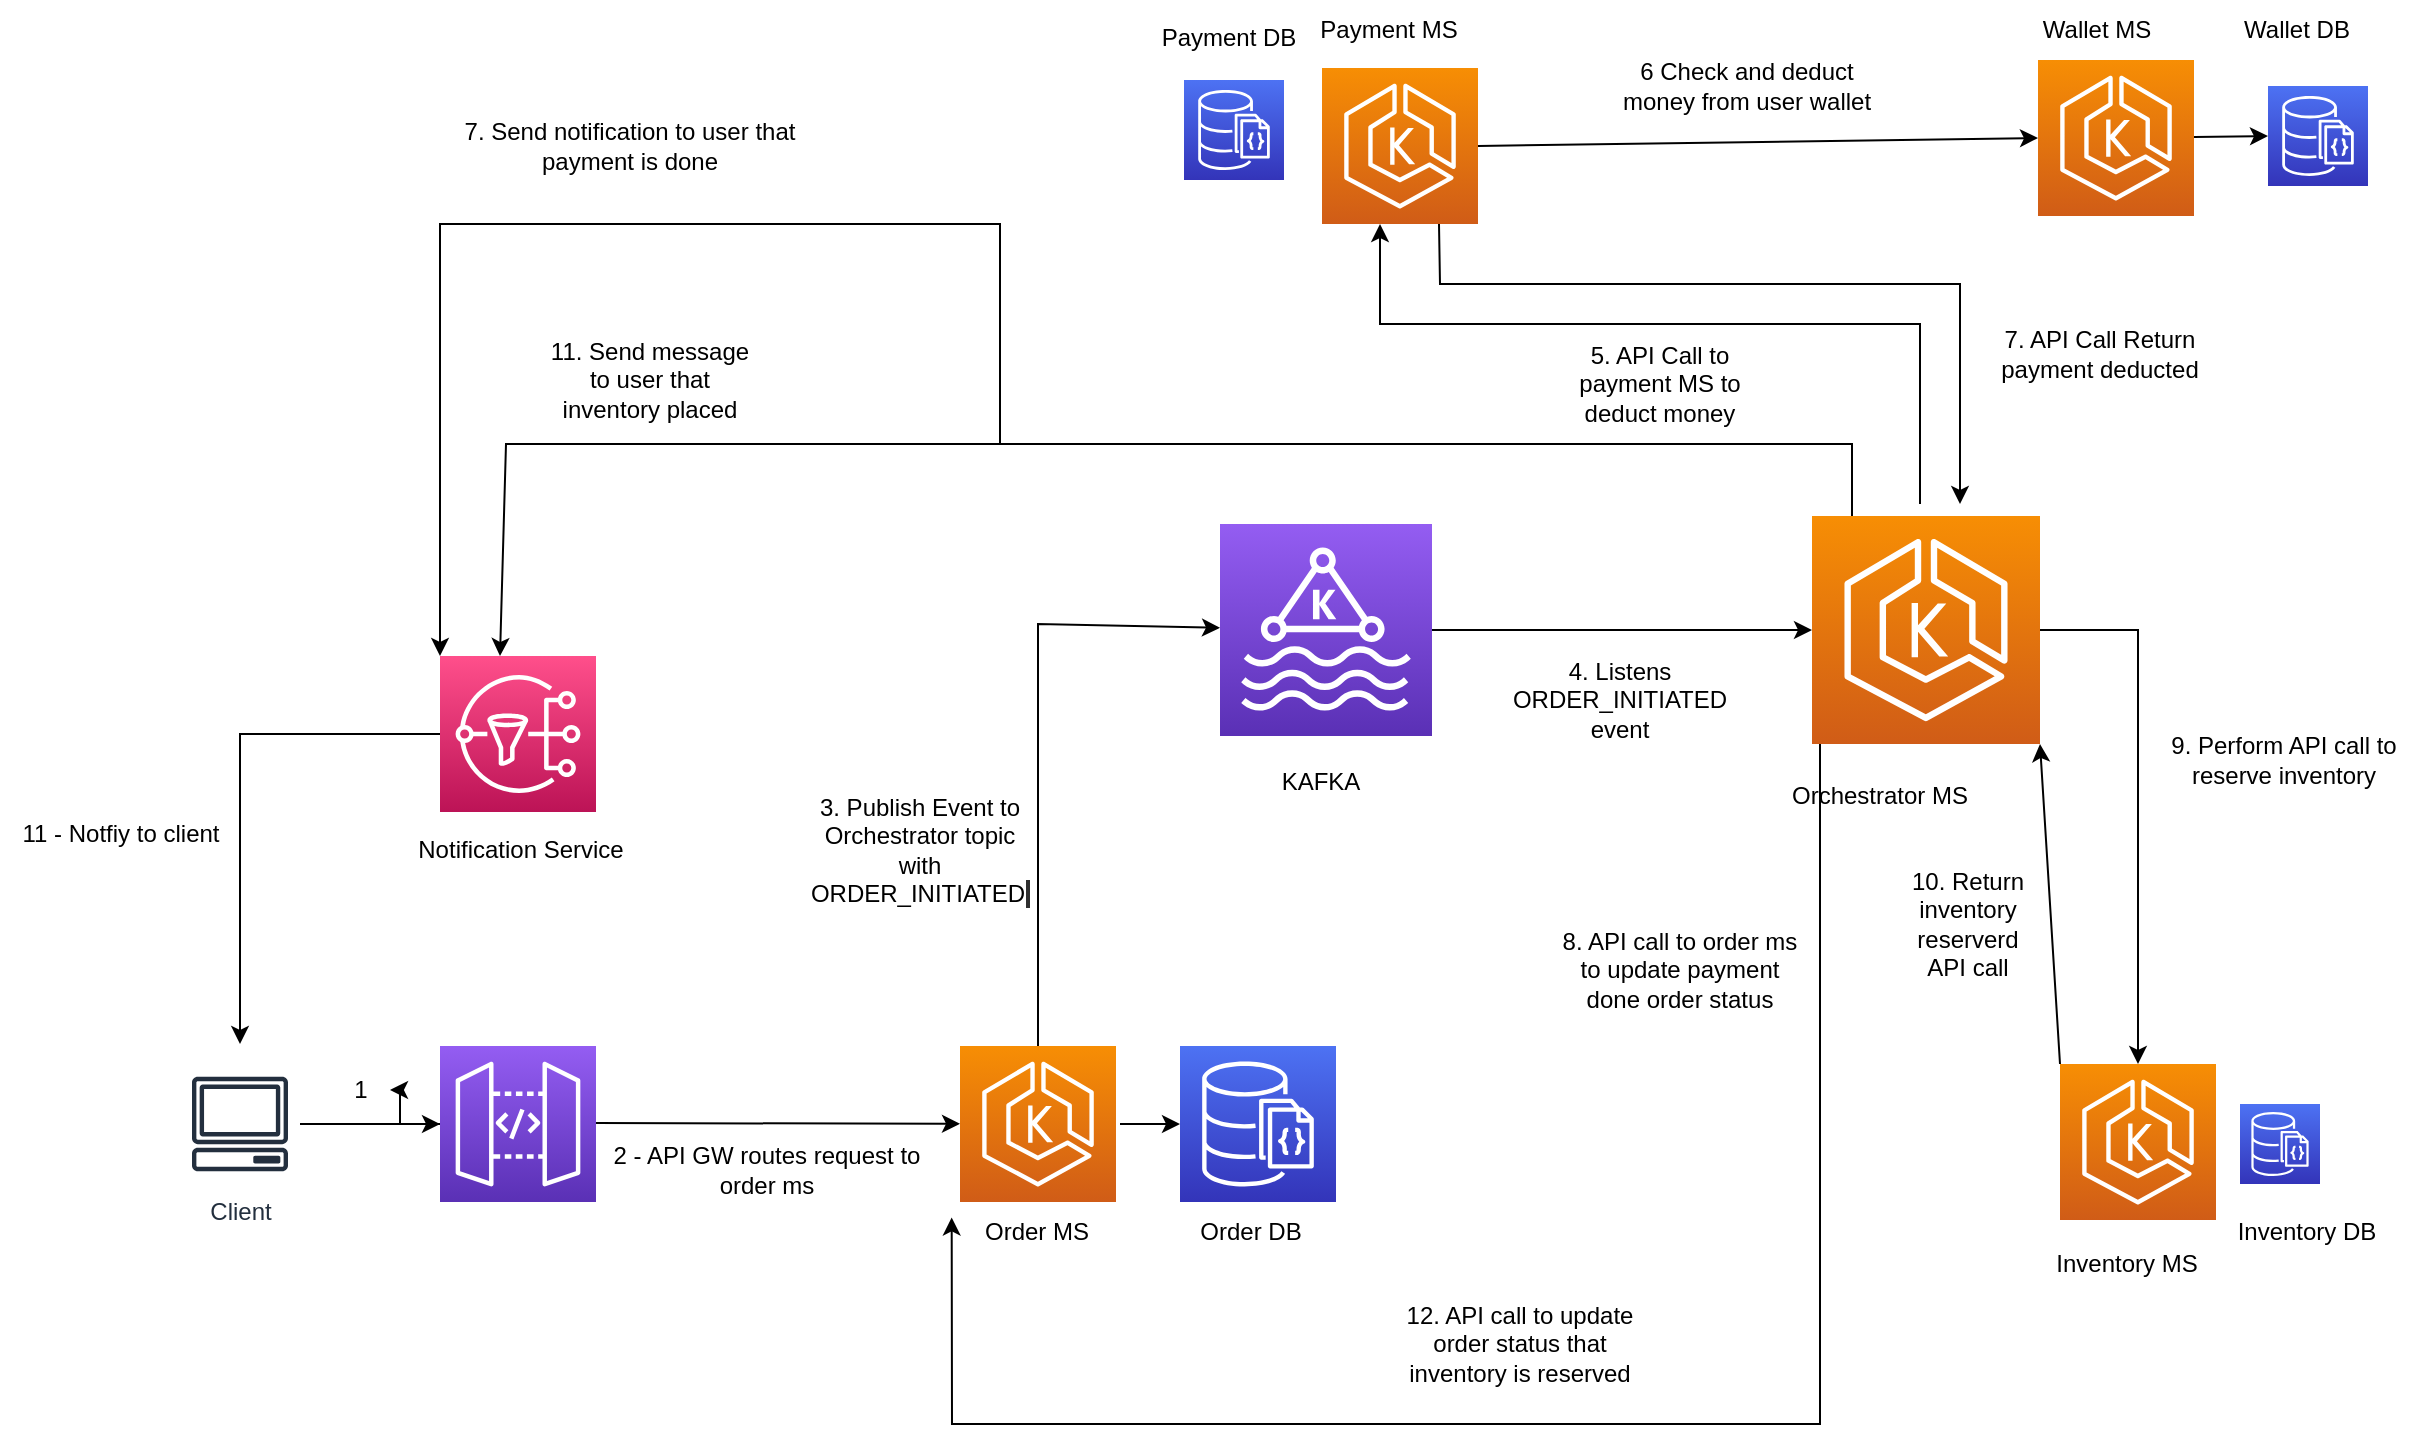<mxfile version="23.1.5" type="device" pages="3">
  <diagram name="Success-Order" id="jOHrJ59w8RnciJAaAWkY">
    <mxGraphModel dx="1257" dy="1849" grid="1" gridSize="10" guides="1" tooltips="1" connect="1" arrows="1" fold="1" page="1" pageScale="1" pageWidth="850" pageHeight="1100" math="0" shadow="0">
      <root>
        <mxCell id="0" />
        <mxCell id="1" parent="0" />
        <mxCell id="bEi1gADJWJxezYP48ek6-1" value="Client" style="sketch=0;outlineConnect=0;fontColor=#232F3E;gradientColor=none;strokeColor=#232F3E;fillColor=#ffffff;dashed=0;verticalLabelPosition=bottom;verticalAlign=top;align=center;html=1;fontSize=12;fontStyle=0;aspect=fixed;shape=mxgraph.aws4.resourceIcon;resIcon=mxgraph.aws4.client;" parent="1" vertex="1">
          <mxGeometry x="110" y="180" width="60" height="60" as="geometry" />
        </mxCell>
        <mxCell id="bEi1gADJWJxezYP48ek6-2" value="" style="endArrow=classic;html=1;rounded=0;" parent="1" source="bEi1gADJWJxezYP48ek6-1" edge="1">
          <mxGeometry width="50" height="50" relative="1" as="geometry">
            <mxPoint x="400" y="270" as="sourcePoint" />
            <mxPoint x="240" y="210" as="targetPoint" />
          </mxGeometry>
        </mxCell>
        <mxCell id="5fn6qiYpGiU1aJGlurWJ-11" value="" style="edgeStyle=orthogonalEdgeStyle;rounded=0;orthogonalLoop=1;jettySize=auto;html=1;" parent="1" source="bEi1gADJWJxezYP48ek6-3" target="bEi1gADJWJxezYP48ek6-14" edge="1">
          <mxGeometry relative="1" as="geometry" />
        </mxCell>
        <mxCell id="bEi1gADJWJxezYP48ek6-3" value="" style="sketch=0;points=[[0,0,0],[0.25,0,0],[0.5,0,0],[0.75,0,0],[1,0,0],[0,1,0],[0.25,1,0],[0.5,1,0],[0.75,1,0],[1,1,0],[0,0.25,0],[0,0.5,0],[0,0.75,0],[1,0.25,0],[1,0.5,0],[1,0.75,0]];outlineConnect=0;fontColor=#232F3E;gradientColor=#945DF2;gradientDirection=north;fillColor=#5A30B5;strokeColor=#ffffff;dashed=0;verticalLabelPosition=bottom;verticalAlign=top;align=center;html=1;fontSize=12;fontStyle=0;aspect=fixed;shape=mxgraph.aws4.resourceIcon;resIcon=mxgraph.aws4.api_gateway;" parent="1" vertex="1">
          <mxGeometry x="240" y="171" width="78" height="78" as="geometry" />
        </mxCell>
        <mxCell id="bEi1gADJWJxezYP48ek6-4" value="" style="sketch=0;points=[[0,0,0],[0.25,0,0],[0.5,0,0],[0.75,0,0],[1,0,0],[0,1,0],[0.25,1,0],[0.5,1,0],[0.75,1,0],[1,1,0],[0,0.25,0],[0,0.5,0],[0,0.75,0],[1,0.25,0],[1,0.5,0],[1,0.75,0]];outlineConnect=0;fontColor=#232F3E;gradientColor=#F78E04;gradientDirection=north;fillColor=#D05C17;strokeColor=#ffffff;dashed=0;verticalLabelPosition=bottom;verticalAlign=top;align=center;html=1;fontSize=12;fontStyle=0;aspect=fixed;shape=mxgraph.aws4.resourceIcon;resIcon=mxgraph.aws4.eks;" parent="1" vertex="1">
          <mxGeometry x="500" y="171" width="78" height="78" as="geometry" />
        </mxCell>
        <mxCell id="bEi1gADJWJxezYP48ek6-5" value="Order MS" style="text;html=1;align=center;verticalAlign=middle;resizable=0;points=[];autosize=1;strokeColor=none;fillColor=none;" parent="1" vertex="1">
          <mxGeometry x="498" y="249" width="80" height="30" as="geometry" />
        </mxCell>
        <mxCell id="bEi1gADJWJxezYP48ek6-6" value="" style="endArrow=classic;html=1;rounded=0;" parent="1" target="bEi1gADJWJxezYP48ek6-4" edge="1">
          <mxGeometry width="50" height="50" relative="1" as="geometry">
            <mxPoint x="318" y="209.5" as="sourcePoint" />
            <mxPoint x="388" y="209.5" as="targetPoint" />
          </mxGeometry>
        </mxCell>
        <mxCell id="bEi1gADJWJxezYP48ek6-7" value="" style="sketch=0;points=[[0,0,0],[0.25,0,0],[0.5,0,0],[0.75,0,0],[1,0,0],[0,1,0],[0.25,1,0],[0.5,1,0],[0.75,1,0],[1,1,0],[0,0.25,0],[0,0.5,0],[0,0.75,0],[1,0.25,0],[1,0.5,0],[1,0.75,0]];outlineConnect=0;fontColor=#232F3E;gradientColor=#4D72F3;gradientDirection=north;fillColor=#3334B9;strokeColor=#ffffff;dashed=0;verticalLabelPosition=bottom;verticalAlign=top;align=center;html=1;fontSize=12;fontStyle=0;aspect=fixed;shape=mxgraph.aws4.resourceIcon;resIcon=mxgraph.aws4.documentdb_with_mongodb_compatibility;" parent="1" vertex="1">
          <mxGeometry x="610" y="171" width="78" height="78" as="geometry" />
        </mxCell>
        <mxCell id="bEi1gADJWJxezYP48ek6-8" value="Order DB" style="text;html=1;align=center;verticalAlign=middle;resizable=0;points=[];autosize=1;strokeColor=none;fillColor=none;" parent="1" vertex="1">
          <mxGeometry x="610" y="249" width="70" height="30" as="geometry" />
        </mxCell>
        <mxCell id="bEi1gADJWJxezYP48ek6-9" value="" style="endArrow=classic;html=1;rounded=0;" parent="1" edge="1">
          <mxGeometry width="50" height="50" relative="1" as="geometry">
            <mxPoint x="580" y="210" as="sourcePoint" />
            <mxPoint x="610" y="210" as="targetPoint" />
          </mxGeometry>
        </mxCell>
        <mxCell id="bEi1gADJWJxezYP48ek6-10" value="" style="sketch=0;points=[[0,0,0],[0.25,0,0],[0.5,0,0],[0.75,0,0],[1,0,0],[0,1,0],[0.25,1,0],[0.5,1,0],[0.75,1,0],[1,1,0],[0,0.25,0],[0,0.5,0],[0,0.75,0],[1,0.25,0],[1,0.5,0],[1,0.75,0]];outlineConnect=0;fontColor=#232F3E;gradientColor=#945DF2;gradientDirection=north;fillColor=#5A30B5;strokeColor=#ffffff;dashed=0;verticalLabelPosition=bottom;verticalAlign=top;align=center;html=1;fontSize=12;fontStyle=0;aspect=fixed;shape=mxgraph.aws4.resourceIcon;resIcon=mxgraph.aws4.managed_streaming_for_kafka;" parent="1" vertex="1">
          <mxGeometry x="630" y="-90" width="106" height="106" as="geometry" />
        </mxCell>
        <mxCell id="bEi1gADJWJxezYP48ek6-11" value="KAFKA" style="text;html=1;align=center;verticalAlign=middle;resizable=0;points=[];autosize=1;strokeColor=none;fillColor=none;" parent="1" vertex="1">
          <mxGeometry x="650" y="24" width="60" height="30" as="geometry" />
        </mxCell>
        <mxCell id="bEi1gADJWJxezYP48ek6-14" value="1" style="text;html=1;align=center;verticalAlign=middle;resizable=0;points=[];autosize=1;strokeColor=none;fillColor=none;" parent="1" vertex="1">
          <mxGeometry x="185" y="178" width="30" height="30" as="geometry" />
        </mxCell>
        <mxCell id="bEi1gADJWJxezYP48ek6-15" value="2 - API GW routes request to &lt;br&gt;order ms" style="text;html=1;align=center;verticalAlign=middle;resizable=0;points=[];autosize=1;strokeColor=none;fillColor=none;" parent="1" vertex="1">
          <mxGeometry x="313" y="213" width="180" height="40" as="geometry" />
        </mxCell>
        <mxCell id="bEi1gADJWJxezYP48ek6-16" value="" style="sketch=0;points=[[0,0,0],[0.25,0,0],[0.5,0,0],[0.75,0,0],[1,0,0],[0,1,0],[0.25,1,0],[0.5,1,0],[0.75,1,0],[1,1,0],[0,0.25,0],[0,0.5,0],[0,0.75,0],[1,0.25,0],[1,0.5,0],[1,0.75,0]];outlineConnect=0;fontColor=#232F3E;gradientColor=#F78E04;gradientDirection=north;fillColor=#D05C17;strokeColor=#ffffff;dashed=0;verticalLabelPosition=bottom;verticalAlign=top;align=center;html=1;fontSize=12;fontStyle=0;aspect=fixed;shape=mxgraph.aws4.resourceIcon;resIcon=mxgraph.aws4.eks;" parent="1" vertex="1">
          <mxGeometry x="681" y="-318" width="78" height="78" as="geometry" />
        </mxCell>
        <mxCell id="5fn6qiYpGiU1aJGlurWJ-5" value="Payment MS" style="text;html=1;align=center;verticalAlign=middle;resizable=0;points=[];autosize=1;strokeColor=none;fillColor=none;" parent="1" vertex="1">
          <mxGeometry x="669" y="-352" width="90" height="30" as="geometry" />
        </mxCell>
        <mxCell id="5fn6qiYpGiU1aJGlurWJ-6" value="" style="sketch=0;points=[[0,0,0],[0.25,0,0],[0.5,0,0],[0.75,0,0],[1,0,0],[0,1,0],[0.25,1,0],[0.5,1,0],[0.75,1,0],[1,1,0],[0,0.25,0],[0,0.5,0],[0,0.75,0],[1,0.25,0],[1,0.5,0],[1,0.75,0]];outlineConnect=0;fontColor=#232F3E;gradientColor=#4D72F3;gradientDirection=north;fillColor=#3334B9;strokeColor=#ffffff;dashed=0;verticalLabelPosition=bottom;verticalAlign=top;align=center;html=1;fontSize=12;fontStyle=0;aspect=fixed;shape=mxgraph.aws4.resourceIcon;resIcon=mxgraph.aws4.documentdb_with_mongodb_compatibility;" parent="1" vertex="1">
          <mxGeometry x="612" y="-312" width="50" height="50" as="geometry" />
        </mxCell>
        <mxCell id="5fn6qiYpGiU1aJGlurWJ-7" value="Payment DB" style="text;html=1;align=center;verticalAlign=middle;resizable=0;points=[];autosize=1;strokeColor=none;fillColor=none;" parent="1" vertex="1">
          <mxGeometry x="589" y="-348" width="90" height="30" as="geometry" />
        </mxCell>
        <mxCell id="5fn6qiYpGiU1aJGlurWJ-8" value="" style="sketch=0;points=[[0,0,0],[0.25,0,0],[0.5,0,0],[0.75,0,0],[1,0,0],[0,1,0],[0.25,1,0],[0.5,1,0],[0.75,1,0],[1,1,0],[0,0.25,0],[0,0.5,0],[0,0.75,0],[1,0.25,0],[1,0.5,0],[1,0.75,0]];outlineConnect=0;fontColor=#232F3E;gradientColor=#F78E04;gradientDirection=north;fillColor=#D05C17;strokeColor=#ffffff;dashed=0;verticalLabelPosition=bottom;verticalAlign=top;align=center;html=1;fontSize=12;fontStyle=0;aspect=fixed;shape=mxgraph.aws4.resourceIcon;resIcon=mxgraph.aws4.eks;" parent="1" vertex="1">
          <mxGeometry x="1039" y="-322" width="78" height="78" as="geometry" />
        </mxCell>
        <mxCell id="5fn6qiYpGiU1aJGlurWJ-9" value="" style="sketch=0;points=[[0,0,0],[0.25,0,0],[0.5,0,0],[0.75,0,0],[1,0,0],[0,1,0],[0.25,1,0],[0.5,1,0],[0.75,1,0],[1,1,0],[0,0.25,0],[0,0.5,0],[0,0.75,0],[1,0.25,0],[1,0.5,0],[1,0.75,0]];outlineConnect=0;fontColor=#232F3E;gradientColor=#4D72F3;gradientDirection=north;fillColor=#3334B9;strokeColor=#ffffff;dashed=0;verticalLabelPosition=bottom;verticalAlign=top;align=center;html=1;fontSize=12;fontStyle=0;aspect=fixed;shape=mxgraph.aws4.resourceIcon;resIcon=mxgraph.aws4.documentdb_with_mongodb_compatibility;" parent="1" vertex="1">
          <mxGeometry x="1154" y="-309" width="50" height="50" as="geometry" />
        </mxCell>
        <mxCell id="5fn6qiYpGiU1aJGlurWJ-10" value="Wallet MS" style="text;html=1;align=center;verticalAlign=middle;resizable=0;points=[];autosize=1;strokeColor=none;fillColor=none;" parent="1" vertex="1">
          <mxGeometry x="1028" y="-352" width="80" height="30" as="geometry" />
        </mxCell>
        <mxCell id="5fn6qiYpGiU1aJGlurWJ-13" value="Wallet DB" style="text;html=1;align=center;verticalAlign=middle;resizable=0;points=[];autosize=1;strokeColor=none;fillColor=none;" parent="1" vertex="1">
          <mxGeometry x="1128" y="-352" width="80" height="30" as="geometry" />
        </mxCell>
        <mxCell id="5fn6qiYpGiU1aJGlurWJ-14" value="" style="endArrow=classic;html=1;rounded=0;entryX=0;entryY=0.5;entryDx=0;entryDy=0;entryPerimeter=0;" parent="1" source="5fn6qiYpGiU1aJGlurWJ-8" target="5fn6qiYpGiU1aJGlurWJ-9" edge="1">
          <mxGeometry width="50" height="50" relative="1" as="geometry">
            <mxPoint x="664" y="-121" as="sourcePoint" />
            <mxPoint x="634" y="-60" as="targetPoint" />
            <Array as="points" />
          </mxGeometry>
        </mxCell>
        <mxCell id="5fn6qiYpGiU1aJGlurWJ-15" value="6 Check and deduct &lt;br&gt;money from user wallet" style="text;html=1;align=center;verticalAlign=middle;resizable=0;points=[];autosize=1;strokeColor=none;fillColor=none;" parent="1" vertex="1">
          <mxGeometry x="818" y="-329" width="150" height="40" as="geometry" />
        </mxCell>
        <mxCell id="5fn6qiYpGiU1aJGlurWJ-21" value="" style="sketch=0;points=[[0,0,0],[0.25,0,0],[0.5,0,0],[0.75,0,0],[1,0,0],[0,1,0],[0.25,1,0],[0.5,1,0],[0.75,1,0],[1,1,0],[0,0.25,0],[0,0.5,0],[0,0.75,0],[1,0.25,0],[1,0.5,0],[1,0.75,0]];outlineConnect=0;fontColor=#232F3E;gradientColor=#F78E04;gradientDirection=north;fillColor=#D05C17;strokeColor=#ffffff;dashed=0;verticalLabelPosition=bottom;verticalAlign=top;align=center;html=1;fontSize=12;fontStyle=0;aspect=fixed;shape=mxgraph.aws4.resourceIcon;resIcon=mxgraph.aws4.eks;" parent="1" vertex="1">
          <mxGeometry x="1050" y="180" width="78" height="78" as="geometry" />
        </mxCell>
        <mxCell id="5fn6qiYpGiU1aJGlurWJ-22" value="" style="sketch=0;points=[[0,0,0],[0.25,0,0],[0.5,0,0],[0.75,0,0],[1,0,0],[0,1,0],[0.25,1,0],[0.5,1,0],[0.75,1,0],[1,1,0],[0,0.25,0],[0,0.5,0],[0,0.75,0],[1,0.25,0],[1,0.5,0],[1,0.75,0]];outlineConnect=0;fontColor=#232F3E;gradientColor=#4D72F3;gradientDirection=north;fillColor=#3334B9;strokeColor=#ffffff;dashed=0;verticalLabelPosition=bottom;verticalAlign=top;align=center;html=1;fontSize=12;fontStyle=0;aspect=fixed;shape=mxgraph.aws4.resourceIcon;resIcon=mxgraph.aws4.documentdb_with_mongodb_compatibility;" parent="1" vertex="1">
          <mxGeometry x="1140" y="200" width="40" height="40" as="geometry" />
        </mxCell>
        <mxCell id="5fn6qiYpGiU1aJGlurWJ-23" value="Inventory MS" style="text;html=1;align=center;verticalAlign=middle;resizable=0;points=[];autosize=1;strokeColor=none;fillColor=none;" parent="1" vertex="1">
          <mxGeometry x="1038" y="265" width="90" height="30" as="geometry" />
        </mxCell>
        <mxCell id="5fn6qiYpGiU1aJGlurWJ-24" value="Inventory DB" style="text;html=1;align=center;verticalAlign=middle;resizable=0;points=[];autosize=1;strokeColor=none;fillColor=none;" parent="1" vertex="1">
          <mxGeometry x="1128" y="249" width="90" height="30" as="geometry" />
        </mxCell>
        <mxCell id="5fn6qiYpGiU1aJGlurWJ-29" value="" style="endArrow=classic;html=1;rounded=0;exitX=0.5;exitY=0;exitDx=0;exitDy=0;exitPerimeter=0;" parent="1" source="bEi1gADJWJxezYP48ek6-4" target="bEi1gADJWJxezYP48ek6-10" edge="1">
          <mxGeometry width="50" height="50" relative="1" as="geometry">
            <mxPoint x="560" y="150" as="sourcePoint" />
            <mxPoint x="900" y="210" as="targetPoint" />
            <Array as="points">
              <mxPoint x="539" y="150" />
              <mxPoint x="539" y="-40" />
            </Array>
          </mxGeometry>
        </mxCell>
        <mxCell id="5fn6qiYpGiU1aJGlurWJ-33" value="" style="sketch=0;points=[[0,0,0],[0.25,0,0],[0.5,0,0],[0.75,0,0],[1,0,0],[0,1,0],[0.25,1,0],[0.5,1,0],[0.75,1,0],[1,1,0],[0,0.25,0],[0,0.5,0],[0,0.75,0],[1,0.25,0],[1,0.5,0],[1,0.75,0]];outlineConnect=0;fontColor=#232F3E;gradientColor=#FF4F8B;gradientDirection=north;fillColor=#BC1356;strokeColor=#ffffff;dashed=0;verticalLabelPosition=bottom;verticalAlign=top;align=center;html=1;fontSize=12;fontStyle=0;aspect=fixed;shape=mxgraph.aws4.resourceIcon;resIcon=mxgraph.aws4.sns;" parent="1" vertex="1">
          <mxGeometry x="240" y="-24" width="78" height="78" as="geometry" />
        </mxCell>
        <mxCell id="5fn6qiYpGiU1aJGlurWJ-34" value="Notification Service" style="text;html=1;align=center;verticalAlign=middle;resizable=0;points=[];autosize=1;strokeColor=none;fillColor=none;" parent="1" vertex="1">
          <mxGeometry x="215" y="58" width="130" height="30" as="geometry" />
        </mxCell>
        <mxCell id="5fn6qiYpGiU1aJGlurWJ-37" value="" style="endArrow=classic;html=1;rounded=0;exitX=0;exitY=0.5;exitDx=0;exitDy=0;exitPerimeter=0;" parent="1" source="5fn6qiYpGiU1aJGlurWJ-33" edge="1">
          <mxGeometry width="50" height="50" relative="1" as="geometry">
            <mxPoint x="140" y="10" as="sourcePoint" />
            <mxPoint x="140" y="170" as="targetPoint" />
            <Array as="points">
              <mxPoint x="140" y="15" />
            </Array>
          </mxGeometry>
        </mxCell>
        <mxCell id="5fn6qiYpGiU1aJGlurWJ-38" value="11 - Notfiy to client&lt;br&gt;" style="text;html=1;align=center;verticalAlign=middle;resizable=0;points=[];autosize=1;strokeColor=none;fillColor=none;" parent="1" vertex="1">
          <mxGeometry x="20" y="50" width="120" height="30" as="geometry" />
        </mxCell>
        <mxCell id="x4DwQbZfBk4stiQnrzmI-3" value="" style="sketch=0;points=[[0,0,0],[0.25,0,0],[0.5,0,0],[0.75,0,0],[1,0,0],[0,1,0],[0.25,1,0],[0.5,1,0],[0.75,1,0],[1,1,0],[0,0.25,0],[0,0.5,0],[0,0.75,0],[1,0.25,0],[1,0.5,0],[1,0.75,0]];outlineConnect=0;fontColor=#232F3E;gradientColor=#F78E04;gradientDirection=north;fillColor=#D05C17;strokeColor=#ffffff;dashed=0;verticalLabelPosition=bottom;verticalAlign=top;align=center;html=1;fontSize=12;fontStyle=0;aspect=fixed;shape=mxgraph.aws4.resourceIcon;resIcon=mxgraph.aws4.eks;" parent="1" vertex="1">
          <mxGeometry x="926" y="-94" width="114" height="114" as="geometry" />
        </mxCell>
        <mxCell id="x4DwQbZfBk4stiQnrzmI-4" value="Orchestrator MS" style="text;html=1;strokeColor=none;fillColor=none;align=center;verticalAlign=middle;whiteSpace=wrap;rounded=0;" parent="1" vertex="1">
          <mxGeometry x="910" y="30" width="100" height="32" as="geometry" />
        </mxCell>
        <mxCell id="x4DwQbZfBk4stiQnrzmI-5" value="3. Publish Event to Orchestrator topic with ORDER_INITIATED&lt;span style=&quot;background-color:#2f2f2f;padding:0px 0px 0px 2px;&quot;&gt;&lt;/span&gt;" style="text;html=1;strokeColor=none;fillColor=none;align=center;verticalAlign=middle;whiteSpace=wrap;rounded=0;" parent="1" vertex="1">
          <mxGeometry x="420" y="43" width="120" height="60" as="geometry" />
        </mxCell>
        <mxCell id="xbSgMx-EkD6geYAjIFCi-1" value="4. Listens ORDER_INITIATED event" style="text;html=1;strokeColor=none;fillColor=none;align=center;verticalAlign=middle;whiteSpace=wrap;rounded=0;" parent="1" vertex="1">
          <mxGeometry x="800" y="-17" width="60" height="30" as="geometry" />
        </mxCell>
        <mxCell id="xbSgMx-EkD6geYAjIFCi-2" value="" style="endArrow=classic;html=1;rounded=0;entryX=0;entryY=0.5;entryDx=0;entryDy=0;entryPerimeter=0;exitX=1;exitY=0.5;exitDx=0;exitDy=0;exitPerimeter=0;" parent="1" source="bEi1gADJWJxezYP48ek6-10" target="x4DwQbZfBk4stiQnrzmI-3" edge="1">
          <mxGeometry width="50" height="50" relative="1" as="geometry">
            <mxPoint x="670" y="80" as="sourcePoint" />
            <mxPoint x="720" y="30" as="targetPoint" />
          </mxGeometry>
        </mxCell>
        <mxCell id="Rw8sxvlpLUgVmBbJAqTi-1" value="" style="endArrow=classic;html=1;rounded=0;entryX=0.5;entryY=1;entryDx=0;entryDy=0;entryPerimeter=0;" parent="1" edge="1">
          <mxGeometry width="50" height="50" relative="1" as="geometry">
            <mxPoint x="980" y="-100" as="sourcePoint" />
            <mxPoint x="710" y="-240" as="targetPoint" />
            <Array as="points">
              <mxPoint x="980" y="-190" />
              <mxPoint x="710" y="-190" />
            </Array>
          </mxGeometry>
        </mxCell>
        <mxCell id="Rw8sxvlpLUgVmBbJAqTi-2" value="5. API Call to payment MS to deduct money" style="text;html=1;strokeColor=none;fillColor=none;align=center;verticalAlign=middle;whiteSpace=wrap;rounded=0;" parent="1" vertex="1">
          <mxGeometry x="790" y="-180" width="120" height="40" as="geometry" />
        </mxCell>
        <mxCell id="Rw8sxvlpLUgVmBbJAqTi-3" value="" style="endArrow=classic;html=1;rounded=0;entryX=0;entryY=0.5;entryDx=0;entryDy=0;entryPerimeter=0;exitX=1;exitY=0.5;exitDx=0;exitDy=0;exitPerimeter=0;" parent="1" source="bEi1gADJWJxezYP48ek6-16" target="5fn6qiYpGiU1aJGlurWJ-8" edge="1">
          <mxGeometry width="50" height="50" relative="1" as="geometry">
            <mxPoint x="670" y="-50" as="sourcePoint" />
            <mxPoint x="720" y="-100" as="targetPoint" />
          </mxGeometry>
        </mxCell>
        <mxCell id="Rw8sxvlpLUgVmBbJAqTi-4" value="" style="endArrow=classic;html=1;rounded=0;exitX=0.75;exitY=1;exitDx=0;exitDy=0;exitPerimeter=0;" parent="1" source="bEi1gADJWJxezYP48ek6-16" edge="1">
          <mxGeometry width="50" height="50" relative="1" as="geometry">
            <mxPoint x="670" y="-50" as="sourcePoint" />
            <mxPoint x="1000" y="-100" as="targetPoint" />
            <Array as="points">
              <mxPoint x="740" y="-210" />
              <mxPoint x="1000" y="-210" />
            </Array>
          </mxGeometry>
        </mxCell>
        <mxCell id="Rw8sxvlpLUgVmBbJAqTi-5" value="7. API Call Return payment deducted" style="text;html=1;strokeColor=none;fillColor=none;align=center;verticalAlign=middle;whiteSpace=wrap;rounded=0;" parent="1" vertex="1">
          <mxGeometry x="1010" y="-190" width="120" height="30" as="geometry" />
        </mxCell>
        <mxCell id="Rw8sxvlpLUgVmBbJAqTi-6" value="" style="endArrow=classic;html=1;rounded=0;entryX=-0.027;entryY=0.257;entryDx=0;entryDy=0;entryPerimeter=0;" parent="1" target="bEi1gADJWJxezYP48ek6-5" edge="1">
          <mxGeometry width="50" height="50" relative="1" as="geometry">
            <mxPoint x="930" y="20" as="sourcePoint" />
            <mxPoint x="720" y="-100" as="targetPoint" />
            <Array as="points">
              <mxPoint x="930" y="360" />
              <mxPoint x="496" y="360" />
            </Array>
          </mxGeometry>
        </mxCell>
        <mxCell id="Rw8sxvlpLUgVmBbJAqTi-8" value="" style="endArrow=classic;html=1;rounded=0;entryX=0.5;entryY=0;entryDx=0;entryDy=0;entryPerimeter=0;exitX=1;exitY=0.5;exitDx=0;exitDy=0;exitPerimeter=0;" parent="1" source="x4DwQbZfBk4stiQnrzmI-3" target="5fn6qiYpGiU1aJGlurWJ-21" edge="1">
          <mxGeometry width="50" height="50" relative="1" as="geometry">
            <mxPoint x="670" y="-50" as="sourcePoint" />
            <mxPoint x="720" y="-100" as="targetPoint" />
            <Array as="points">
              <mxPoint x="1089" y="-37" />
            </Array>
          </mxGeometry>
        </mxCell>
        <mxCell id="Rw8sxvlpLUgVmBbJAqTi-9" value="9. Perform API call to reserve inventory" style="text;html=1;strokeColor=none;fillColor=none;align=center;verticalAlign=middle;whiteSpace=wrap;rounded=0;" parent="1" vertex="1">
          <mxGeometry x="1094" y="16" width="136" height="24" as="geometry" />
        </mxCell>
        <mxCell id="Rw8sxvlpLUgVmBbJAqTi-10" value="" style="endArrow=classic;html=1;rounded=0;entryX=1;entryY=1;entryDx=0;entryDy=0;entryPerimeter=0;exitX=0;exitY=0;exitDx=0;exitDy=0;exitPerimeter=0;" parent="1" source="5fn6qiYpGiU1aJGlurWJ-21" target="x4DwQbZfBk4stiQnrzmI-3" edge="1">
          <mxGeometry width="50" height="50" relative="1" as="geometry">
            <mxPoint x="670" y="80" as="sourcePoint" />
            <mxPoint x="720" y="30" as="targetPoint" />
          </mxGeometry>
        </mxCell>
        <mxCell id="Rw8sxvlpLUgVmBbJAqTi-11" value="10. Return inventory reserverd API call" style="text;html=1;strokeColor=none;fillColor=none;align=center;verticalAlign=middle;whiteSpace=wrap;rounded=0;" parent="1" vertex="1">
          <mxGeometry x="968" y="90" width="72" height="40" as="geometry" />
        </mxCell>
        <mxCell id="Rw8sxvlpLUgVmBbJAqTi-12" value="" style="endArrow=classic;html=1;rounded=0;entryX=0.5;entryY=0;entryDx=0;entryDy=0;entryPerimeter=0;" parent="1" edge="1">
          <mxGeometry width="50" height="50" relative="1" as="geometry">
            <mxPoint x="946" y="-94" as="sourcePoint" />
            <mxPoint x="270" y="-24" as="targetPoint" />
            <Array as="points">
              <mxPoint x="946" y="-130" />
              <mxPoint x="273" y="-130" />
            </Array>
          </mxGeometry>
        </mxCell>
        <mxCell id="Rw8sxvlpLUgVmBbJAqTi-13" value="11. Send message to user that inventory placed" style="text;html=1;strokeColor=none;fillColor=none;align=center;verticalAlign=middle;whiteSpace=wrap;rounded=0;" parent="1" vertex="1">
          <mxGeometry x="290" y="-175" width="110" height="25" as="geometry" />
        </mxCell>
        <mxCell id="Rw8sxvlpLUgVmBbJAqTi-16" value="12. API call to update order status that inventory is reserved" style="text;html=1;strokeColor=none;fillColor=none;align=center;verticalAlign=middle;whiteSpace=wrap;rounded=0;" parent="1" vertex="1">
          <mxGeometry x="720" y="300" width="120" height="39" as="geometry" />
        </mxCell>
        <mxCell id="Rw8sxvlpLUgVmBbJAqTi-17" value="" style="endArrow=classic;html=1;rounded=0;entryX=0;entryY=0;entryDx=0;entryDy=0;entryPerimeter=0;" parent="1" target="5fn6qiYpGiU1aJGlurWJ-33" edge="1">
          <mxGeometry width="50" height="50" relative="1" as="geometry">
            <mxPoint x="520" y="-130" as="sourcePoint" />
            <mxPoint x="240" y="-240" as="targetPoint" />
            <Array as="points">
              <mxPoint x="520" y="-240" />
              <mxPoint x="240" y="-240" />
            </Array>
          </mxGeometry>
        </mxCell>
        <mxCell id="Rw8sxvlpLUgVmBbJAqTi-18" value="7. Send notification to user that payment is done" style="text;html=1;strokeColor=none;fillColor=none;align=center;verticalAlign=middle;whiteSpace=wrap;rounded=0;" parent="1" vertex="1">
          <mxGeometry x="240" y="-289" width="190" height="19" as="geometry" />
        </mxCell>
        <mxCell id="qldcAJHbbOjQvZeZTIgR-1" value="8. API call to order ms to update payment done order status&lt;div&gt;&lt;br/&gt;&lt;/div&gt;" style="text;html=1;strokeColor=none;fillColor=none;align=center;verticalAlign=middle;whiteSpace=wrap;rounded=0;" vertex="1" parent="1">
          <mxGeometry x="800" y="120" width="120" height="39" as="geometry" />
        </mxCell>
      </root>
    </mxGraphModel>
  </diagram>
  <diagram id="3eZo6JG8NpKzH0ZA-8li" name="Insufficient_Fund">
    <mxGraphModel dx="1035" dy="1716" grid="1" gridSize="10" guides="1" tooltips="1" connect="1" arrows="1" fold="1" page="1" pageScale="1" pageWidth="850" pageHeight="1100" math="0" shadow="0">
      <root>
        <mxCell id="0" />
        <mxCell id="1" parent="0" />
        <mxCell id="urbpeo5dAdBoC6i7Vc3T-1" value="Client" style="sketch=0;outlineConnect=0;fontColor=#232F3E;gradientColor=none;strokeColor=#232F3E;fillColor=#ffffff;dashed=0;verticalLabelPosition=bottom;verticalAlign=top;align=center;html=1;fontSize=12;fontStyle=0;aspect=fixed;shape=mxgraph.aws4.resourceIcon;resIcon=mxgraph.aws4.client;" vertex="1" parent="1">
          <mxGeometry x="110" y="180" width="60" height="60" as="geometry" />
        </mxCell>
        <mxCell id="urbpeo5dAdBoC6i7Vc3T-2" value="" style="endArrow=classic;html=1;rounded=0;" edge="1" parent="1" source="urbpeo5dAdBoC6i7Vc3T-1">
          <mxGeometry width="50" height="50" relative="1" as="geometry">
            <mxPoint x="400" y="270" as="sourcePoint" />
            <mxPoint x="240" y="210" as="targetPoint" />
          </mxGeometry>
        </mxCell>
        <mxCell id="urbpeo5dAdBoC6i7Vc3T-3" value="" style="edgeStyle=orthogonalEdgeStyle;rounded=0;orthogonalLoop=1;jettySize=auto;html=1;" edge="1" parent="1" source="urbpeo5dAdBoC6i7Vc3T-4" target="urbpeo5dAdBoC6i7Vc3T-13">
          <mxGeometry relative="1" as="geometry" />
        </mxCell>
        <mxCell id="urbpeo5dAdBoC6i7Vc3T-4" value="" style="sketch=0;points=[[0,0,0],[0.25,0,0],[0.5,0,0],[0.75,0,0],[1,0,0],[0,1,0],[0.25,1,0],[0.5,1,0],[0.75,1,0],[1,1,0],[0,0.25,0],[0,0.5,0],[0,0.75,0],[1,0.25,0],[1,0.5,0],[1,0.75,0]];outlineConnect=0;fontColor=#232F3E;gradientColor=#945DF2;gradientDirection=north;fillColor=#5A30B5;strokeColor=#ffffff;dashed=0;verticalLabelPosition=bottom;verticalAlign=top;align=center;html=1;fontSize=12;fontStyle=0;aspect=fixed;shape=mxgraph.aws4.resourceIcon;resIcon=mxgraph.aws4.api_gateway;" vertex="1" parent="1">
          <mxGeometry x="240" y="171" width="78" height="78" as="geometry" />
        </mxCell>
        <mxCell id="urbpeo5dAdBoC6i7Vc3T-5" value="" style="sketch=0;points=[[0,0,0],[0.25,0,0],[0.5,0,0],[0.75,0,0],[1,0,0],[0,1,0],[0.25,1,0],[0.5,1,0],[0.75,1,0],[1,1,0],[0,0.25,0],[0,0.5,0],[0,0.75,0],[1,0.25,0],[1,0.5,0],[1,0.75,0]];outlineConnect=0;fontColor=#232F3E;gradientColor=#F78E04;gradientDirection=north;fillColor=#D05C17;strokeColor=#ffffff;dashed=0;verticalLabelPosition=bottom;verticalAlign=top;align=center;html=1;fontSize=12;fontStyle=0;aspect=fixed;shape=mxgraph.aws4.resourceIcon;resIcon=mxgraph.aws4.eks;" vertex="1" parent="1">
          <mxGeometry x="500" y="171" width="78" height="78" as="geometry" />
        </mxCell>
        <mxCell id="urbpeo5dAdBoC6i7Vc3T-6" value="Order MS" style="text;html=1;align=center;verticalAlign=middle;resizable=0;points=[];autosize=1;strokeColor=none;fillColor=none;" vertex="1" parent="1">
          <mxGeometry x="498" y="249" width="80" height="30" as="geometry" />
        </mxCell>
        <mxCell id="urbpeo5dAdBoC6i7Vc3T-7" value="" style="endArrow=classic;html=1;rounded=0;" edge="1" parent="1" target="urbpeo5dAdBoC6i7Vc3T-5">
          <mxGeometry width="50" height="50" relative="1" as="geometry">
            <mxPoint x="318" y="209.5" as="sourcePoint" />
            <mxPoint x="388" y="209.5" as="targetPoint" />
          </mxGeometry>
        </mxCell>
        <mxCell id="urbpeo5dAdBoC6i7Vc3T-8" value="" style="sketch=0;points=[[0,0,0],[0.25,0,0],[0.5,0,0],[0.75,0,0],[1,0,0],[0,1,0],[0.25,1,0],[0.5,1,0],[0.75,1,0],[1,1,0],[0,0.25,0],[0,0.5,0],[0,0.75,0],[1,0.25,0],[1,0.5,0],[1,0.75,0]];outlineConnect=0;fontColor=#232F3E;gradientColor=#4D72F3;gradientDirection=north;fillColor=#3334B9;strokeColor=#ffffff;dashed=0;verticalLabelPosition=bottom;verticalAlign=top;align=center;html=1;fontSize=12;fontStyle=0;aspect=fixed;shape=mxgraph.aws4.resourceIcon;resIcon=mxgraph.aws4.documentdb_with_mongodb_compatibility;" vertex="1" parent="1">
          <mxGeometry x="610" y="171" width="78" height="78" as="geometry" />
        </mxCell>
        <mxCell id="urbpeo5dAdBoC6i7Vc3T-9" value="Order DB" style="text;html=1;align=center;verticalAlign=middle;resizable=0;points=[];autosize=1;strokeColor=none;fillColor=none;" vertex="1" parent="1">
          <mxGeometry x="610" y="249" width="70" height="30" as="geometry" />
        </mxCell>
        <mxCell id="urbpeo5dAdBoC6i7Vc3T-10" value="" style="endArrow=classic;html=1;rounded=0;" edge="1" parent="1">
          <mxGeometry width="50" height="50" relative="1" as="geometry">
            <mxPoint x="580" y="210" as="sourcePoint" />
            <mxPoint x="610" y="210" as="targetPoint" />
          </mxGeometry>
        </mxCell>
        <mxCell id="urbpeo5dAdBoC6i7Vc3T-11" value="" style="sketch=0;points=[[0,0,0],[0.25,0,0],[0.5,0,0],[0.75,0,0],[1,0,0],[0,1,0],[0.25,1,0],[0.5,1,0],[0.75,1,0],[1,1,0],[0,0.25,0],[0,0.5,0],[0,0.75,0],[1,0.25,0],[1,0.5,0],[1,0.75,0]];outlineConnect=0;fontColor=#232F3E;gradientColor=#945DF2;gradientDirection=north;fillColor=#5A30B5;strokeColor=#ffffff;dashed=0;verticalLabelPosition=bottom;verticalAlign=top;align=center;html=1;fontSize=12;fontStyle=0;aspect=fixed;shape=mxgraph.aws4.resourceIcon;resIcon=mxgraph.aws4.managed_streaming_for_kafka;" vertex="1" parent="1">
          <mxGeometry x="630" y="-90" width="106" height="106" as="geometry" />
        </mxCell>
        <mxCell id="urbpeo5dAdBoC6i7Vc3T-12" value="KAFKA" style="text;html=1;align=center;verticalAlign=middle;resizable=0;points=[];autosize=1;strokeColor=none;fillColor=none;" vertex="1" parent="1">
          <mxGeometry x="650" y="24" width="60" height="30" as="geometry" />
        </mxCell>
        <mxCell id="urbpeo5dAdBoC6i7Vc3T-13" value="1" style="text;html=1;align=center;verticalAlign=middle;resizable=0;points=[];autosize=1;strokeColor=none;fillColor=none;" vertex="1" parent="1">
          <mxGeometry x="185" y="178" width="30" height="30" as="geometry" />
        </mxCell>
        <mxCell id="urbpeo5dAdBoC6i7Vc3T-14" value="2 - API GW routes request to &lt;br&gt;order ms" style="text;html=1;align=center;verticalAlign=middle;resizable=0;points=[];autosize=1;strokeColor=none;fillColor=none;" vertex="1" parent="1">
          <mxGeometry x="313" y="213" width="180" height="40" as="geometry" />
        </mxCell>
        <mxCell id="urbpeo5dAdBoC6i7Vc3T-15" value="" style="sketch=0;points=[[0,0,0],[0.25,0,0],[0.5,0,0],[0.75,0,0],[1,0,0],[0,1,0],[0.25,1,0],[0.5,1,0],[0.75,1,0],[1,1,0],[0,0.25,0],[0,0.5,0],[0,0.75,0],[1,0.25,0],[1,0.5,0],[1,0.75,0]];outlineConnect=0;fontColor=#232F3E;gradientColor=#F78E04;gradientDirection=north;fillColor=#D05C17;strokeColor=#ffffff;dashed=0;verticalLabelPosition=bottom;verticalAlign=top;align=center;html=1;fontSize=12;fontStyle=0;aspect=fixed;shape=mxgraph.aws4.resourceIcon;resIcon=mxgraph.aws4.eks;" vertex="1" parent="1">
          <mxGeometry x="681" y="-318" width="78" height="78" as="geometry" />
        </mxCell>
        <mxCell id="urbpeo5dAdBoC6i7Vc3T-16" value="Payment MS" style="text;html=1;align=center;verticalAlign=middle;resizable=0;points=[];autosize=1;strokeColor=none;fillColor=none;" vertex="1" parent="1">
          <mxGeometry x="669" y="-352" width="90" height="30" as="geometry" />
        </mxCell>
        <mxCell id="urbpeo5dAdBoC6i7Vc3T-17" value="" style="sketch=0;points=[[0,0,0],[0.25,0,0],[0.5,0,0],[0.75,0,0],[1,0,0],[0,1,0],[0.25,1,0],[0.5,1,0],[0.75,1,0],[1,1,0],[0,0.25,0],[0,0.5,0],[0,0.75,0],[1,0.25,0],[1,0.5,0],[1,0.75,0]];outlineConnect=0;fontColor=#232F3E;gradientColor=#4D72F3;gradientDirection=north;fillColor=#3334B9;strokeColor=#ffffff;dashed=0;verticalLabelPosition=bottom;verticalAlign=top;align=center;html=1;fontSize=12;fontStyle=0;aspect=fixed;shape=mxgraph.aws4.resourceIcon;resIcon=mxgraph.aws4.documentdb_with_mongodb_compatibility;" vertex="1" parent="1">
          <mxGeometry x="612" y="-312" width="50" height="50" as="geometry" />
        </mxCell>
        <mxCell id="urbpeo5dAdBoC6i7Vc3T-18" value="Payment DB" style="text;html=1;align=center;verticalAlign=middle;resizable=0;points=[];autosize=1;strokeColor=none;fillColor=none;" vertex="1" parent="1">
          <mxGeometry x="589" y="-348" width="90" height="30" as="geometry" />
        </mxCell>
        <mxCell id="urbpeo5dAdBoC6i7Vc3T-19" value="" style="sketch=0;points=[[0,0,0],[0.25,0,0],[0.5,0,0],[0.75,0,0],[1,0,0],[0,1,0],[0.25,1,0],[0.5,1,0],[0.75,1,0],[1,1,0],[0,0.25,0],[0,0.5,0],[0,0.75,0],[1,0.25,0],[1,0.5,0],[1,0.75,0]];outlineConnect=0;fontColor=#232F3E;gradientColor=#F78E04;gradientDirection=north;fillColor=#D05C17;strokeColor=#ffffff;dashed=0;verticalLabelPosition=bottom;verticalAlign=top;align=center;html=1;fontSize=12;fontStyle=0;aspect=fixed;shape=mxgraph.aws4.resourceIcon;resIcon=mxgraph.aws4.eks;" vertex="1" parent="1">
          <mxGeometry x="1039" y="-322" width="78" height="78" as="geometry" />
        </mxCell>
        <mxCell id="urbpeo5dAdBoC6i7Vc3T-20" value="" style="sketch=0;points=[[0,0,0],[0.25,0,0],[0.5,0,0],[0.75,0,0],[1,0,0],[0,1,0],[0.25,1,0],[0.5,1,0],[0.75,1,0],[1,1,0],[0,0.25,0],[0,0.5,0],[0,0.75,0],[1,0.25,0],[1,0.5,0],[1,0.75,0]];outlineConnect=0;fontColor=#232F3E;gradientColor=#4D72F3;gradientDirection=north;fillColor=#3334B9;strokeColor=#ffffff;dashed=0;verticalLabelPosition=bottom;verticalAlign=top;align=center;html=1;fontSize=12;fontStyle=0;aspect=fixed;shape=mxgraph.aws4.resourceIcon;resIcon=mxgraph.aws4.documentdb_with_mongodb_compatibility;" vertex="1" parent="1">
          <mxGeometry x="1154" y="-309" width="50" height="50" as="geometry" />
        </mxCell>
        <mxCell id="urbpeo5dAdBoC6i7Vc3T-21" value="Wallet MS" style="text;html=1;align=center;verticalAlign=middle;resizable=0;points=[];autosize=1;strokeColor=none;fillColor=none;" vertex="1" parent="1">
          <mxGeometry x="1028" y="-352" width="80" height="30" as="geometry" />
        </mxCell>
        <mxCell id="urbpeo5dAdBoC6i7Vc3T-22" value="Wallet DB" style="text;html=1;align=center;verticalAlign=middle;resizable=0;points=[];autosize=1;strokeColor=none;fillColor=none;" vertex="1" parent="1">
          <mxGeometry x="1128" y="-352" width="80" height="30" as="geometry" />
        </mxCell>
        <mxCell id="urbpeo5dAdBoC6i7Vc3T-23" value="" style="endArrow=classic;html=1;rounded=0;entryX=0;entryY=0.5;entryDx=0;entryDy=0;entryPerimeter=0;" edge="1" parent="1" source="urbpeo5dAdBoC6i7Vc3T-19" target="urbpeo5dAdBoC6i7Vc3T-20">
          <mxGeometry width="50" height="50" relative="1" as="geometry">
            <mxPoint x="664" y="-121" as="sourcePoint" />
            <mxPoint x="634" y="-60" as="targetPoint" />
            <Array as="points" />
          </mxGeometry>
        </mxCell>
        <mxCell id="urbpeo5dAdBoC6i7Vc3T-24" value="6 Return insufficient fund &lt;br&gt;error from wallet ms" style="text;html=1;align=center;verticalAlign=middle;resizable=0;points=[];autosize=1;strokeColor=none;fillColor=none;" vertex="1" parent="1">
          <mxGeometry x="815" y="-352" width="160" height="40" as="geometry" />
        </mxCell>
        <mxCell id="urbpeo5dAdBoC6i7Vc3T-29" value="" style="endArrow=classic;html=1;rounded=0;exitX=0.5;exitY=0;exitDx=0;exitDy=0;exitPerimeter=0;" edge="1" parent="1" source="urbpeo5dAdBoC6i7Vc3T-5" target="urbpeo5dAdBoC6i7Vc3T-11">
          <mxGeometry width="50" height="50" relative="1" as="geometry">
            <mxPoint x="560" y="150" as="sourcePoint" />
            <mxPoint x="900" y="210" as="targetPoint" />
            <Array as="points">
              <mxPoint x="539" y="150" />
              <mxPoint x="539" y="-40" />
            </Array>
          </mxGeometry>
        </mxCell>
        <mxCell id="urbpeo5dAdBoC6i7Vc3T-30" value="" style="sketch=0;points=[[0,0,0],[0.25,0,0],[0.5,0,0],[0.75,0,0],[1,0,0],[0,1,0],[0.25,1,0],[0.5,1,0],[0.75,1,0],[1,1,0],[0,0.25,0],[0,0.5,0],[0,0.75,0],[1,0.25,0],[1,0.5,0],[1,0.75,0]];outlineConnect=0;fontColor=#232F3E;gradientColor=#FF4F8B;gradientDirection=north;fillColor=#BC1356;strokeColor=#ffffff;dashed=0;verticalLabelPosition=bottom;verticalAlign=top;align=center;html=1;fontSize=12;fontStyle=0;aspect=fixed;shape=mxgraph.aws4.resourceIcon;resIcon=mxgraph.aws4.sns;" vertex="1" parent="1">
          <mxGeometry x="240" y="-24" width="78" height="78" as="geometry" />
        </mxCell>
        <mxCell id="urbpeo5dAdBoC6i7Vc3T-31" value="Notification Service" style="text;html=1;align=center;verticalAlign=middle;resizable=0;points=[];autosize=1;strokeColor=none;fillColor=none;" vertex="1" parent="1">
          <mxGeometry x="215" y="58" width="130" height="30" as="geometry" />
        </mxCell>
        <mxCell id="urbpeo5dAdBoC6i7Vc3T-32" value="" style="endArrow=classic;html=1;rounded=0;exitX=0;exitY=0.5;exitDx=0;exitDy=0;exitPerimeter=0;" edge="1" parent="1" source="urbpeo5dAdBoC6i7Vc3T-30">
          <mxGeometry width="50" height="50" relative="1" as="geometry">
            <mxPoint x="140" y="10" as="sourcePoint" />
            <mxPoint x="140" y="170" as="targetPoint" />
            <Array as="points">
              <mxPoint x="140" y="15" />
            </Array>
          </mxGeometry>
        </mxCell>
        <mxCell id="urbpeo5dAdBoC6i7Vc3T-33" value="11 - Notfiy to client&lt;br&gt;" style="text;html=1;align=center;verticalAlign=middle;resizable=0;points=[];autosize=1;strokeColor=none;fillColor=none;" vertex="1" parent="1">
          <mxGeometry x="20" y="50" width="120" height="30" as="geometry" />
        </mxCell>
        <mxCell id="urbpeo5dAdBoC6i7Vc3T-34" value="" style="sketch=0;points=[[0,0,0],[0.25,0,0],[0.5,0,0],[0.75,0,0],[1,0,0],[0,1,0],[0.25,1,0],[0.5,1,0],[0.75,1,0],[1,1,0],[0,0.25,0],[0,0.5,0],[0,0.75,0],[1,0.25,0],[1,0.5,0],[1,0.75,0]];outlineConnect=0;fontColor=#232F3E;gradientColor=#F78E04;gradientDirection=north;fillColor=#D05C17;strokeColor=#ffffff;dashed=0;verticalLabelPosition=bottom;verticalAlign=top;align=center;html=1;fontSize=12;fontStyle=0;aspect=fixed;shape=mxgraph.aws4.resourceIcon;resIcon=mxgraph.aws4.eks;" vertex="1" parent="1">
          <mxGeometry x="926" y="-94" width="114" height="114" as="geometry" />
        </mxCell>
        <mxCell id="urbpeo5dAdBoC6i7Vc3T-35" value="Orchestrator MS" style="text;html=1;strokeColor=none;fillColor=none;align=center;verticalAlign=middle;whiteSpace=wrap;rounded=0;" vertex="1" parent="1">
          <mxGeometry x="910" y="30" width="100" height="32" as="geometry" />
        </mxCell>
        <mxCell id="urbpeo5dAdBoC6i7Vc3T-36" value="3. Publish Event to Orchestrator topic with ORDER_INITIATED&lt;span style=&quot;background-color:#2f2f2f;padding:0px 0px 0px 2px;&quot;&gt;&lt;/span&gt;" style="text;html=1;strokeColor=none;fillColor=none;align=center;verticalAlign=middle;whiteSpace=wrap;rounded=0;" vertex="1" parent="1">
          <mxGeometry x="420" y="43" width="120" height="60" as="geometry" />
        </mxCell>
        <mxCell id="urbpeo5dAdBoC6i7Vc3T-37" value="4. Listens ORDER_INITIATED event" style="text;html=1;strokeColor=none;fillColor=none;align=center;verticalAlign=middle;whiteSpace=wrap;rounded=0;" vertex="1" parent="1">
          <mxGeometry x="800" y="-17" width="60" height="30" as="geometry" />
        </mxCell>
        <mxCell id="urbpeo5dAdBoC6i7Vc3T-38" value="" style="endArrow=classic;html=1;rounded=0;entryX=0;entryY=0.5;entryDx=0;entryDy=0;entryPerimeter=0;exitX=1;exitY=0.5;exitDx=0;exitDy=0;exitPerimeter=0;" edge="1" parent="1" source="urbpeo5dAdBoC6i7Vc3T-11" target="urbpeo5dAdBoC6i7Vc3T-34">
          <mxGeometry width="50" height="50" relative="1" as="geometry">
            <mxPoint x="670" y="80" as="sourcePoint" />
            <mxPoint x="720" y="30" as="targetPoint" />
          </mxGeometry>
        </mxCell>
        <mxCell id="urbpeo5dAdBoC6i7Vc3T-39" value="" style="endArrow=classic;html=1;rounded=0;entryX=0.5;entryY=1;entryDx=0;entryDy=0;entryPerimeter=0;" edge="1" parent="1">
          <mxGeometry width="50" height="50" relative="1" as="geometry">
            <mxPoint x="980" y="-100" as="sourcePoint" />
            <mxPoint x="710" y="-240" as="targetPoint" />
            <Array as="points">
              <mxPoint x="980" y="-190" />
              <mxPoint x="710" y="-190" />
            </Array>
          </mxGeometry>
        </mxCell>
        <mxCell id="urbpeo5dAdBoC6i7Vc3T-40" value="5. API Call to payment MS to deduct money" style="text;html=1;strokeColor=none;fillColor=none;align=center;verticalAlign=middle;whiteSpace=wrap;rounded=0;" vertex="1" parent="1">
          <mxGeometry x="790" y="-180" width="120" height="40" as="geometry" />
        </mxCell>
        <mxCell id="urbpeo5dAdBoC6i7Vc3T-41" value="" style="endArrow=classic;html=1;rounded=0;entryX=0;entryY=0.5;entryDx=0;entryDy=0;entryPerimeter=0;exitX=1;exitY=0.5;exitDx=0;exitDy=0;exitPerimeter=0;" edge="1" parent="1" source="urbpeo5dAdBoC6i7Vc3T-15" target="urbpeo5dAdBoC6i7Vc3T-19">
          <mxGeometry width="50" height="50" relative="1" as="geometry">
            <mxPoint x="670" y="-50" as="sourcePoint" />
            <mxPoint x="720" y="-100" as="targetPoint" />
          </mxGeometry>
        </mxCell>
        <mxCell id="urbpeo5dAdBoC6i7Vc3T-42" value="" style="endArrow=classic;html=1;rounded=0;exitX=0.75;exitY=1;exitDx=0;exitDy=0;exitPerimeter=0;" edge="1" parent="1" source="urbpeo5dAdBoC6i7Vc3T-15">
          <mxGeometry width="50" height="50" relative="1" as="geometry">
            <mxPoint x="670" y="-50" as="sourcePoint" />
            <mxPoint x="1000" y="-100" as="targetPoint" />
            <Array as="points">
              <mxPoint x="740" y="-210" />
              <mxPoint x="1000" y="-210" />
            </Array>
          </mxGeometry>
        </mxCell>
        <mxCell id="urbpeo5dAdBoC6i7Vc3T-43" value="7. API Call Return payment failed with insufficient fund" style="text;html=1;strokeColor=none;fillColor=none;align=center;verticalAlign=middle;whiteSpace=wrap;rounded=0;" vertex="1" parent="1">
          <mxGeometry x="1010" y="-190" width="120" height="30" as="geometry" />
        </mxCell>
        <mxCell id="urbpeo5dAdBoC6i7Vc3T-50" value="" style="endArrow=classic;html=1;rounded=0;entryX=0.5;entryY=0;entryDx=0;entryDy=0;entryPerimeter=0;" edge="1" parent="1">
          <mxGeometry width="50" height="50" relative="1" as="geometry">
            <mxPoint x="946" y="-94" as="sourcePoint" />
            <mxPoint x="270" y="-24" as="targetPoint" />
            <Array as="points">
              <mxPoint x="946" y="-130" />
              <mxPoint x="273" y="-130" />
            </Array>
          </mxGeometry>
        </mxCell>
        <mxCell id="urbpeo5dAdBoC6i7Vc3T-51" value="8. Send message to user that insufficient fund in wallet and order failed" style="text;html=1;strokeColor=none;fillColor=none;align=center;verticalAlign=middle;whiteSpace=wrap;rounded=0;" vertex="1" parent="1">
          <mxGeometry x="290" y="-175" width="140" height="25" as="geometry" />
        </mxCell>
        <mxCell id="urbpeo5dAdBoC6i7Vc3T-55" value="" style="endArrow=classic;html=1;rounded=0;entryX=1;entryY=0.25;entryDx=0;entryDy=0;entryPerimeter=0;exitX=0;exitY=0.25;exitDx=0;exitDy=0;exitPerimeter=0;" edge="1" parent="1" source="urbpeo5dAdBoC6i7Vc3T-19" target="urbpeo5dAdBoC6i7Vc3T-15">
          <mxGeometry width="50" height="50" relative="1" as="geometry">
            <mxPoint x="890" y="-120" as="sourcePoint" />
            <mxPoint x="770" y="-280" as="targetPoint" />
          </mxGeometry>
        </mxCell>
        <mxCell id="urbpeo5dAdBoC6i7Vc3T-56" value="" style="endArrow=classic;html=1;rounded=0;exitX=1;exitY=1;exitDx=0;exitDy=0;exitPerimeter=0;entryX=0.102;entryY=0.029;entryDx=0;entryDy=0;entryPerimeter=0;" edge="1" parent="1" source="urbpeo5dAdBoC6i7Vc3T-34" target="urbpeo5dAdBoC6i7Vc3T-6">
          <mxGeometry width="50" height="50" relative="1" as="geometry">
            <mxPoint x="560" y="-10" as="sourcePoint" />
            <mxPoint x="520" y="330" as="targetPoint" />
            <Array as="points">
              <mxPoint x="1040" y="330" />
              <mxPoint x="506" y="330" />
            </Array>
          </mxGeometry>
        </mxCell>
        <mxCell id="urbpeo5dAdBoC6i7Vc3T-57" value="9. Update order status as order failed" style="text;html=1;align=center;verticalAlign=middle;whiteSpace=wrap;rounded=0;" vertex="1" parent="1">
          <mxGeometry x="910" y="279" width="100" height="30" as="geometry" />
        </mxCell>
      </root>
    </mxGraphModel>
  </diagram>
  <diagram id="SbpmXUT0GUYojZ--Ho6A" name="Inventory_not_available">
    <mxGraphModel dx="880" dy="1624" grid="1" gridSize="10" guides="1" tooltips="1" connect="1" arrows="1" fold="1" page="1" pageScale="1" pageWidth="850" pageHeight="1100" math="0" shadow="0">
      <root>
        <mxCell id="0" />
        <mxCell id="1" parent="0" />
        <mxCell id="munbNwJGpO_LgmVfhRF7-1" value="Client" style="sketch=0;outlineConnect=0;fontColor=#232F3E;gradientColor=none;strokeColor=#232F3E;fillColor=#ffffff;dashed=0;verticalLabelPosition=bottom;verticalAlign=top;align=center;html=1;fontSize=12;fontStyle=0;aspect=fixed;shape=mxgraph.aws4.resourceIcon;resIcon=mxgraph.aws4.client;" parent="1" vertex="1">
          <mxGeometry x="110" y="180" width="60" height="60" as="geometry" />
        </mxCell>
        <mxCell id="munbNwJGpO_LgmVfhRF7-2" value="" style="endArrow=classic;html=1;rounded=0;" parent="1" source="munbNwJGpO_LgmVfhRF7-1" edge="1">
          <mxGeometry width="50" height="50" relative="1" as="geometry">
            <mxPoint x="400" y="270" as="sourcePoint" />
            <mxPoint x="240" y="210" as="targetPoint" />
          </mxGeometry>
        </mxCell>
        <mxCell id="munbNwJGpO_LgmVfhRF7-3" value="" style="edgeStyle=orthogonalEdgeStyle;rounded=0;orthogonalLoop=1;jettySize=auto;html=1;" parent="1" source="munbNwJGpO_LgmVfhRF7-4" target="munbNwJGpO_LgmVfhRF7-13" edge="1">
          <mxGeometry relative="1" as="geometry" />
        </mxCell>
        <mxCell id="munbNwJGpO_LgmVfhRF7-4" value="" style="sketch=0;points=[[0,0,0],[0.25,0,0],[0.5,0,0],[0.75,0,0],[1,0,0],[0,1,0],[0.25,1,0],[0.5,1,0],[0.75,1,0],[1,1,0],[0,0.25,0],[0,0.5,0],[0,0.75,0],[1,0.25,0],[1,0.5,0],[1,0.75,0]];outlineConnect=0;fontColor=#232F3E;gradientColor=#945DF2;gradientDirection=north;fillColor=#5A30B5;strokeColor=#ffffff;dashed=0;verticalLabelPosition=bottom;verticalAlign=top;align=center;html=1;fontSize=12;fontStyle=0;aspect=fixed;shape=mxgraph.aws4.resourceIcon;resIcon=mxgraph.aws4.api_gateway;" parent="1" vertex="1">
          <mxGeometry x="240" y="171" width="78" height="78" as="geometry" />
        </mxCell>
        <mxCell id="munbNwJGpO_LgmVfhRF7-5" value="" style="sketch=0;points=[[0,0,0],[0.25,0,0],[0.5,0,0],[0.75,0,0],[1,0,0],[0,1,0],[0.25,1,0],[0.5,1,0],[0.75,1,0],[1,1,0],[0,0.25,0],[0,0.5,0],[0,0.75,0],[1,0.25,0],[1,0.5,0],[1,0.75,0]];outlineConnect=0;fontColor=#232F3E;gradientColor=#F78E04;gradientDirection=north;fillColor=#D05C17;strokeColor=#ffffff;dashed=0;verticalLabelPosition=bottom;verticalAlign=top;align=center;html=1;fontSize=12;fontStyle=0;aspect=fixed;shape=mxgraph.aws4.resourceIcon;resIcon=mxgraph.aws4.eks;" parent="1" vertex="1">
          <mxGeometry x="500" y="171" width="78" height="78" as="geometry" />
        </mxCell>
        <mxCell id="munbNwJGpO_LgmVfhRF7-6" value="Order MS" style="text;html=1;align=center;verticalAlign=middle;resizable=0;points=[];autosize=1;strokeColor=none;fillColor=none;" parent="1" vertex="1">
          <mxGeometry x="498" y="249" width="80" height="30" as="geometry" />
        </mxCell>
        <mxCell id="munbNwJGpO_LgmVfhRF7-7" value="" style="endArrow=classic;html=1;rounded=0;" parent="1" target="munbNwJGpO_LgmVfhRF7-5" edge="1">
          <mxGeometry width="50" height="50" relative="1" as="geometry">
            <mxPoint x="318" y="209.5" as="sourcePoint" />
            <mxPoint x="388" y="209.5" as="targetPoint" />
          </mxGeometry>
        </mxCell>
        <mxCell id="munbNwJGpO_LgmVfhRF7-8" value="" style="sketch=0;points=[[0,0,0],[0.25,0,0],[0.5,0,0],[0.75,0,0],[1,0,0],[0,1,0],[0.25,1,0],[0.5,1,0],[0.75,1,0],[1,1,0],[0,0.25,0],[0,0.5,0],[0,0.75,0],[1,0.25,0],[1,0.5,0],[1,0.75,0]];outlineConnect=0;fontColor=#232F3E;gradientColor=#4D72F3;gradientDirection=north;fillColor=#3334B9;strokeColor=#ffffff;dashed=0;verticalLabelPosition=bottom;verticalAlign=top;align=center;html=1;fontSize=12;fontStyle=0;aspect=fixed;shape=mxgraph.aws4.resourceIcon;resIcon=mxgraph.aws4.documentdb_with_mongodb_compatibility;" parent="1" vertex="1">
          <mxGeometry x="610" y="171" width="78" height="78" as="geometry" />
        </mxCell>
        <mxCell id="munbNwJGpO_LgmVfhRF7-9" value="Order DB" style="text;html=1;align=center;verticalAlign=middle;resizable=0;points=[];autosize=1;strokeColor=none;fillColor=none;" parent="1" vertex="1">
          <mxGeometry x="610" y="249" width="70" height="30" as="geometry" />
        </mxCell>
        <mxCell id="munbNwJGpO_LgmVfhRF7-10" value="" style="endArrow=classic;html=1;rounded=0;" parent="1" edge="1">
          <mxGeometry width="50" height="50" relative="1" as="geometry">
            <mxPoint x="580" y="210" as="sourcePoint" />
            <mxPoint x="610" y="210" as="targetPoint" />
          </mxGeometry>
        </mxCell>
        <mxCell id="munbNwJGpO_LgmVfhRF7-11" value="" style="sketch=0;points=[[0,0,0],[0.25,0,0],[0.5,0,0],[0.75,0,0],[1,0,0],[0,1,0],[0.25,1,0],[0.5,1,0],[0.75,1,0],[1,1,0],[0,0.25,0],[0,0.5,0],[0,0.75,0],[1,0.25,0],[1,0.5,0],[1,0.75,0]];outlineConnect=0;fontColor=#232F3E;gradientColor=#945DF2;gradientDirection=north;fillColor=#5A30B5;strokeColor=#ffffff;dashed=0;verticalLabelPosition=bottom;verticalAlign=top;align=center;html=1;fontSize=12;fontStyle=0;aspect=fixed;shape=mxgraph.aws4.resourceIcon;resIcon=mxgraph.aws4.managed_streaming_for_kafka;" parent="1" vertex="1">
          <mxGeometry x="630" y="-90" width="106" height="106" as="geometry" />
        </mxCell>
        <mxCell id="munbNwJGpO_LgmVfhRF7-12" value="KAFKA" style="text;html=1;align=center;verticalAlign=middle;resizable=0;points=[];autosize=1;strokeColor=none;fillColor=none;" parent="1" vertex="1">
          <mxGeometry x="650" y="24" width="60" height="30" as="geometry" />
        </mxCell>
        <mxCell id="munbNwJGpO_LgmVfhRF7-13" value="1" style="text;html=1;align=center;verticalAlign=middle;resizable=0;points=[];autosize=1;strokeColor=none;fillColor=none;" parent="1" vertex="1">
          <mxGeometry x="185" y="178" width="30" height="30" as="geometry" />
        </mxCell>
        <mxCell id="munbNwJGpO_LgmVfhRF7-14" value="2 - API GW routes request to &lt;br&gt;order ms" style="text;html=1;align=center;verticalAlign=middle;resizable=0;points=[];autosize=1;strokeColor=none;fillColor=none;" parent="1" vertex="1">
          <mxGeometry x="313" y="213" width="180" height="40" as="geometry" />
        </mxCell>
        <mxCell id="munbNwJGpO_LgmVfhRF7-15" value="" style="sketch=0;points=[[0,0,0],[0.25,0,0],[0.5,0,0],[0.75,0,0],[1,0,0],[0,1,0],[0.25,1,0],[0.5,1,0],[0.75,1,0],[1,1,0],[0,0.25,0],[0,0.5,0],[0,0.75,0],[1,0.25,0],[1,0.5,0],[1,0.75,0]];outlineConnect=0;fontColor=#232F3E;gradientColor=#F78E04;gradientDirection=north;fillColor=#D05C17;strokeColor=#ffffff;dashed=0;verticalLabelPosition=bottom;verticalAlign=top;align=center;html=1;fontSize=12;fontStyle=0;aspect=fixed;shape=mxgraph.aws4.resourceIcon;resIcon=mxgraph.aws4.eks;" parent="1" vertex="1">
          <mxGeometry x="681" y="-318" width="78" height="78" as="geometry" />
        </mxCell>
        <mxCell id="munbNwJGpO_LgmVfhRF7-16" value="Payment MS" style="text;html=1;align=center;verticalAlign=middle;resizable=0;points=[];autosize=1;strokeColor=none;fillColor=none;" parent="1" vertex="1">
          <mxGeometry x="669" y="-352" width="90" height="30" as="geometry" />
        </mxCell>
        <mxCell id="munbNwJGpO_LgmVfhRF7-17" value="" style="sketch=0;points=[[0,0,0],[0.25,0,0],[0.5,0,0],[0.75,0,0],[1,0,0],[0,1,0],[0.25,1,0],[0.5,1,0],[0.75,1,0],[1,1,0],[0,0.25,0],[0,0.5,0],[0,0.75,0],[1,0.25,0],[1,0.5,0],[1,0.75,0]];outlineConnect=0;fontColor=#232F3E;gradientColor=#4D72F3;gradientDirection=north;fillColor=#3334B9;strokeColor=#ffffff;dashed=0;verticalLabelPosition=bottom;verticalAlign=top;align=center;html=1;fontSize=12;fontStyle=0;aspect=fixed;shape=mxgraph.aws4.resourceIcon;resIcon=mxgraph.aws4.documentdb_with_mongodb_compatibility;" parent="1" vertex="1">
          <mxGeometry x="612" y="-312" width="50" height="50" as="geometry" />
        </mxCell>
        <mxCell id="munbNwJGpO_LgmVfhRF7-18" value="Payment DB" style="text;html=1;align=center;verticalAlign=middle;resizable=0;points=[];autosize=1;strokeColor=none;fillColor=none;" parent="1" vertex="1">
          <mxGeometry x="589" y="-348" width="90" height="30" as="geometry" />
        </mxCell>
        <mxCell id="munbNwJGpO_LgmVfhRF7-19" value="" style="sketch=0;points=[[0,0,0],[0.25,0,0],[0.5,0,0],[0.75,0,0],[1,0,0],[0,1,0],[0.25,1,0],[0.5,1,0],[0.75,1,0],[1,1,0],[0,0.25,0],[0,0.5,0],[0,0.75,0],[1,0.25,0],[1,0.5,0],[1,0.75,0]];outlineConnect=0;fontColor=#232F3E;gradientColor=#F78E04;gradientDirection=north;fillColor=#D05C17;strokeColor=#ffffff;dashed=0;verticalLabelPosition=bottom;verticalAlign=top;align=center;html=1;fontSize=12;fontStyle=0;aspect=fixed;shape=mxgraph.aws4.resourceIcon;resIcon=mxgraph.aws4.eks;" parent="1" vertex="1">
          <mxGeometry x="1039" y="-322" width="78" height="78" as="geometry" />
        </mxCell>
        <mxCell id="munbNwJGpO_LgmVfhRF7-20" value="" style="sketch=0;points=[[0,0,0],[0.25,0,0],[0.5,0,0],[0.75,0,0],[1,0,0],[0,1,0],[0.25,1,0],[0.5,1,0],[0.75,1,0],[1,1,0],[0,0.25,0],[0,0.5,0],[0,0.75,0],[1,0.25,0],[1,0.5,0],[1,0.75,0]];outlineConnect=0;fontColor=#232F3E;gradientColor=#4D72F3;gradientDirection=north;fillColor=#3334B9;strokeColor=#ffffff;dashed=0;verticalLabelPosition=bottom;verticalAlign=top;align=center;html=1;fontSize=12;fontStyle=0;aspect=fixed;shape=mxgraph.aws4.resourceIcon;resIcon=mxgraph.aws4.documentdb_with_mongodb_compatibility;" parent="1" vertex="1">
          <mxGeometry x="1154" y="-309" width="50" height="50" as="geometry" />
        </mxCell>
        <mxCell id="munbNwJGpO_LgmVfhRF7-21" value="Wallet MS" style="text;html=1;align=center;verticalAlign=middle;resizable=0;points=[];autosize=1;strokeColor=none;fillColor=none;" parent="1" vertex="1">
          <mxGeometry x="1028" y="-352" width="80" height="30" as="geometry" />
        </mxCell>
        <mxCell id="munbNwJGpO_LgmVfhRF7-22" value="Wallet DB" style="text;html=1;align=center;verticalAlign=middle;resizable=0;points=[];autosize=1;strokeColor=none;fillColor=none;" parent="1" vertex="1">
          <mxGeometry x="1128" y="-352" width="80" height="30" as="geometry" />
        </mxCell>
        <mxCell id="munbNwJGpO_LgmVfhRF7-23" value="" style="endArrow=classic;html=1;rounded=0;entryX=0;entryY=0.5;entryDx=0;entryDy=0;entryPerimeter=0;" parent="1" source="munbNwJGpO_LgmVfhRF7-19" target="munbNwJGpO_LgmVfhRF7-20" edge="1">
          <mxGeometry width="50" height="50" relative="1" as="geometry">
            <mxPoint x="664" y="-121" as="sourcePoint" />
            <mxPoint x="634" y="-60" as="targetPoint" />
            <Array as="points" />
          </mxGeometry>
        </mxCell>
        <mxCell id="munbNwJGpO_LgmVfhRF7-24" value="6 Check and deduct &lt;br&gt;money from user wallet" style="text;html=1;align=center;verticalAlign=middle;resizable=0;points=[];autosize=1;strokeColor=none;fillColor=none;" parent="1" vertex="1">
          <mxGeometry x="800" y="-329" width="150" height="40" as="geometry" />
        </mxCell>
        <mxCell id="munbNwJGpO_LgmVfhRF7-25" value="" style="sketch=0;points=[[0,0,0],[0.25,0,0],[0.5,0,0],[0.75,0,0],[1,0,0],[0,1,0],[0.25,1,0],[0.5,1,0],[0.75,1,0],[1,1,0],[0,0.25,0],[0,0.5,0],[0,0.75,0],[1,0.25,0],[1,0.5,0],[1,0.75,0]];outlineConnect=0;fontColor=#232F3E;gradientColor=#F78E04;gradientDirection=north;fillColor=#D05C17;strokeColor=#ffffff;dashed=0;verticalLabelPosition=bottom;verticalAlign=top;align=center;html=1;fontSize=12;fontStyle=0;aspect=fixed;shape=mxgraph.aws4.resourceIcon;resIcon=mxgraph.aws4.eks;" parent="1" vertex="1">
          <mxGeometry x="1050" y="180" width="78" height="78" as="geometry" />
        </mxCell>
        <mxCell id="munbNwJGpO_LgmVfhRF7-26" value="" style="sketch=0;points=[[0,0,0],[0.25,0,0],[0.5,0,0],[0.75,0,0],[1,0,0],[0,1,0],[0.25,1,0],[0.5,1,0],[0.75,1,0],[1,1,0],[0,0.25,0],[0,0.5,0],[0,0.75,0],[1,0.25,0],[1,0.5,0],[1,0.75,0]];outlineConnect=0;fontColor=#232F3E;gradientColor=#4D72F3;gradientDirection=north;fillColor=#3334B9;strokeColor=#ffffff;dashed=0;verticalLabelPosition=bottom;verticalAlign=top;align=center;html=1;fontSize=12;fontStyle=0;aspect=fixed;shape=mxgraph.aws4.resourceIcon;resIcon=mxgraph.aws4.documentdb_with_mongodb_compatibility;" parent="1" vertex="1">
          <mxGeometry x="1140" y="200" width="40" height="40" as="geometry" />
        </mxCell>
        <mxCell id="munbNwJGpO_LgmVfhRF7-27" value="Inventory MS" style="text;html=1;align=center;verticalAlign=middle;resizable=0;points=[];autosize=1;strokeColor=none;fillColor=none;" parent="1" vertex="1">
          <mxGeometry x="1038" y="265" width="90" height="30" as="geometry" />
        </mxCell>
        <mxCell id="munbNwJGpO_LgmVfhRF7-28" value="Inventory DB" style="text;html=1;align=center;verticalAlign=middle;resizable=0;points=[];autosize=1;strokeColor=none;fillColor=none;" parent="1" vertex="1">
          <mxGeometry x="1128" y="249" width="90" height="30" as="geometry" />
        </mxCell>
        <mxCell id="munbNwJGpO_LgmVfhRF7-29" value="" style="endArrow=classic;html=1;rounded=0;exitX=0.5;exitY=0;exitDx=0;exitDy=0;exitPerimeter=0;" parent="1" source="munbNwJGpO_LgmVfhRF7-5" target="munbNwJGpO_LgmVfhRF7-11" edge="1">
          <mxGeometry width="50" height="50" relative="1" as="geometry">
            <mxPoint x="560" y="150" as="sourcePoint" />
            <mxPoint x="900" y="210" as="targetPoint" />
            <Array as="points">
              <mxPoint x="539" y="150" />
              <mxPoint x="539" y="-40" />
            </Array>
          </mxGeometry>
        </mxCell>
        <mxCell id="munbNwJGpO_LgmVfhRF7-30" value="" style="sketch=0;points=[[0,0,0],[0.25,0,0],[0.5,0,0],[0.75,0,0],[1,0,0],[0,1,0],[0.25,1,0],[0.5,1,0],[0.75,1,0],[1,1,0],[0,0.25,0],[0,0.5,0],[0,0.75,0],[1,0.25,0],[1,0.5,0],[1,0.75,0]];outlineConnect=0;fontColor=#232F3E;gradientColor=#FF4F8B;gradientDirection=north;fillColor=#BC1356;strokeColor=#ffffff;dashed=0;verticalLabelPosition=bottom;verticalAlign=top;align=center;html=1;fontSize=12;fontStyle=0;aspect=fixed;shape=mxgraph.aws4.resourceIcon;resIcon=mxgraph.aws4.sns;" parent="1" vertex="1">
          <mxGeometry x="240" y="-24" width="78" height="78" as="geometry" />
        </mxCell>
        <mxCell id="munbNwJGpO_LgmVfhRF7-31" value="Notification Service" style="text;html=1;align=center;verticalAlign=middle;resizable=0;points=[];autosize=1;strokeColor=none;fillColor=none;" parent="1" vertex="1">
          <mxGeometry x="215" y="58" width="130" height="30" as="geometry" />
        </mxCell>
        <mxCell id="munbNwJGpO_LgmVfhRF7-32" value="" style="endArrow=classic;html=1;rounded=0;exitX=0;exitY=0.5;exitDx=0;exitDy=0;exitPerimeter=0;" parent="1" source="munbNwJGpO_LgmVfhRF7-30" edge="1">
          <mxGeometry width="50" height="50" relative="1" as="geometry">
            <mxPoint x="140" y="10" as="sourcePoint" />
            <mxPoint x="140" y="170" as="targetPoint" />
            <Array as="points">
              <mxPoint x="140" y="15" />
            </Array>
          </mxGeometry>
        </mxCell>
        <mxCell id="munbNwJGpO_LgmVfhRF7-33" value="11 - Notfiy to client&lt;br&gt;" style="text;html=1;align=center;verticalAlign=middle;resizable=0;points=[];autosize=1;strokeColor=none;fillColor=none;" parent="1" vertex="1">
          <mxGeometry x="20" y="50" width="120" height="30" as="geometry" />
        </mxCell>
        <mxCell id="munbNwJGpO_LgmVfhRF7-34" value="" style="sketch=0;points=[[0,0,0],[0.25,0,0],[0.5,0,0],[0.75,0,0],[1,0,0],[0,1,0],[0.25,1,0],[0.5,1,0],[0.75,1,0],[1,1,0],[0,0.25,0],[0,0.5,0],[0,0.75,0],[1,0.25,0],[1,0.5,0],[1,0.75,0]];outlineConnect=0;fontColor=#232F3E;gradientColor=#F78E04;gradientDirection=north;fillColor=#D05C17;strokeColor=#ffffff;dashed=0;verticalLabelPosition=bottom;verticalAlign=top;align=center;html=1;fontSize=12;fontStyle=0;aspect=fixed;shape=mxgraph.aws4.resourceIcon;resIcon=mxgraph.aws4.eks;" parent="1" vertex="1">
          <mxGeometry x="926" y="-94" width="114" height="114" as="geometry" />
        </mxCell>
        <mxCell id="munbNwJGpO_LgmVfhRF7-35" value="Orchestrator MS" style="text;html=1;strokeColor=none;fillColor=none;align=center;verticalAlign=middle;whiteSpace=wrap;rounded=0;" parent="1" vertex="1">
          <mxGeometry x="910" y="30" width="100" height="32" as="geometry" />
        </mxCell>
        <mxCell id="munbNwJGpO_LgmVfhRF7-36" value="3. Publish Event to Orchestrator topic with ORDER_INITIATED&lt;span style=&quot;background-color:#2f2f2f;padding:0px 0px 0px 2px;&quot;&gt;&lt;/span&gt;" style="text;html=1;strokeColor=none;fillColor=none;align=center;verticalAlign=middle;whiteSpace=wrap;rounded=0;" parent="1" vertex="1">
          <mxGeometry x="420" y="62" width="120" height="60" as="geometry" />
        </mxCell>
        <mxCell id="munbNwJGpO_LgmVfhRF7-37" value="4. Listens ORDER_INITIATED event" style="text;html=1;strokeColor=none;fillColor=none;align=center;verticalAlign=middle;whiteSpace=wrap;rounded=0;" parent="1" vertex="1">
          <mxGeometry x="800" y="-17" width="60" height="30" as="geometry" />
        </mxCell>
        <mxCell id="munbNwJGpO_LgmVfhRF7-38" value="" style="endArrow=classic;html=1;rounded=0;entryX=0;entryY=0.5;entryDx=0;entryDy=0;entryPerimeter=0;exitX=1;exitY=0.5;exitDx=0;exitDy=0;exitPerimeter=0;" parent="1" source="munbNwJGpO_LgmVfhRF7-11" target="munbNwJGpO_LgmVfhRF7-34" edge="1">
          <mxGeometry width="50" height="50" relative="1" as="geometry">
            <mxPoint x="670" y="80" as="sourcePoint" />
            <mxPoint x="720" y="30" as="targetPoint" />
          </mxGeometry>
        </mxCell>
        <mxCell id="munbNwJGpO_LgmVfhRF7-39" value="" style="endArrow=classic;html=1;rounded=0;entryX=0.5;entryY=1;entryDx=0;entryDy=0;entryPerimeter=0;" parent="1" edge="1">
          <mxGeometry width="50" height="50" relative="1" as="geometry">
            <mxPoint x="980" y="-100" as="sourcePoint" />
            <mxPoint x="710" y="-240" as="targetPoint" />
            <Array as="points">
              <mxPoint x="980" y="-190" />
              <mxPoint x="710" y="-190" />
            </Array>
          </mxGeometry>
        </mxCell>
        <mxCell id="munbNwJGpO_LgmVfhRF7-40" value="5. API Call to payment MS to deduct money" style="text;html=1;strokeColor=none;fillColor=none;align=center;verticalAlign=middle;whiteSpace=wrap;rounded=0;" parent="1" vertex="1">
          <mxGeometry x="790" y="-180" width="120" height="40" as="geometry" />
        </mxCell>
        <mxCell id="munbNwJGpO_LgmVfhRF7-41" value="" style="endArrow=classic;html=1;rounded=0;entryX=0;entryY=0.5;entryDx=0;entryDy=0;entryPerimeter=0;exitX=1;exitY=0.5;exitDx=0;exitDy=0;exitPerimeter=0;" parent="1" source="munbNwJGpO_LgmVfhRF7-15" target="munbNwJGpO_LgmVfhRF7-19" edge="1">
          <mxGeometry width="50" height="50" relative="1" as="geometry">
            <mxPoint x="670" y="-50" as="sourcePoint" />
            <mxPoint x="720" y="-100" as="targetPoint" />
          </mxGeometry>
        </mxCell>
        <mxCell id="munbNwJGpO_LgmVfhRF7-42" value="" style="endArrow=classic;html=1;rounded=0;exitX=0.75;exitY=1;exitDx=0;exitDy=0;exitPerimeter=0;" parent="1" source="munbNwJGpO_LgmVfhRF7-15" edge="1">
          <mxGeometry width="50" height="50" relative="1" as="geometry">
            <mxPoint x="670" y="-50" as="sourcePoint" />
            <mxPoint x="1000" y="-100" as="targetPoint" />
            <Array as="points">
              <mxPoint x="740" y="-210" />
              <mxPoint x="1000" y="-210" />
            </Array>
          </mxGeometry>
        </mxCell>
        <mxCell id="munbNwJGpO_LgmVfhRF7-43" value="7. API Call Return payment deducted" style="text;html=1;strokeColor=none;fillColor=none;align=center;verticalAlign=middle;whiteSpace=wrap;rounded=0;" parent="1" vertex="1">
          <mxGeometry x="1010" y="-190" width="120" height="30" as="geometry" />
        </mxCell>
        <mxCell id="munbNwJGpO_LgmVfhRF7-45" value="8. Update order status as payment done&lt;span style=&quot;background-color:#2f2f2f;padding:0px 0px 0px 2px;&quot;&gt;&lt;/span&gt;" style="text;html=1;strokeColor=none;fillColor=none;align=center;verticalAlign=middle;whiteSpace=wrap;rounded=0;" parent="1" vertex="1">
          <mxGeometry x="744.5" y="168" width="171" height="40" as="geometry" />
        </mxCell>
        <mxCell id="munbNwJGpO_LgmVfhRF7-46" value="" style="endArrow=classic;html=1;rounded=0;entryX=0.5;entryY=0;entryDx=0;entryDy=0;entryPerimeter=0;exitX=1;exitY=0.5;exitDx=0;exitDy=0;exitPerimeter=0;" parent="1" source="munbNwJGpO_LgmVfhRF7-34" target="munbNwJGpO_LgmVfhRF7-25" edge="1">
          <mxGeometry width="50" height="50" relative="1" as="geometry">
            <mxPoint x="670" y="-50" as="sourcePoint" />
            <mxPoint x="720" y="-100" as="targetPoint" />
            <Array as="points">
              <mxPoint x="1089" y="-37" />
            </Array>
          </mxGeometry>
        </mxCell>
        <mxCell id="munbNwJGpO_LgmVfhRF7-47" value="9. Perform API call to reserve inventory" style="text;html=1;strokeColor=none;fillColor=none;align=center;verticalAlign=middle;whiteSpace=wrap;rounded=0;" parent="1" vertex="1">
          <mxGeometry x="1094" y="16" width="136" height="24" as="geometry" />
        </mxCell>
        <mxCell id="munbNwJGpO_LgmVfhRF7-48" value="" style="endArrow=classic;html=1;rounded=0;entryX=1;entryY=1;entryDx=0;entryDy=0;entryPerimeter=0;exitX=0;exitY=0;exitDx=0;exitDy=0;exitPerimeter=0;" parent="1" source="munbNwJGpO_LgmVfhRF7-25" target="munbNwJGpO_LgmVfhRF7-34" edge="1">
          <mxGeometry width="50" height="50" relative="1" as="geometry">
            <mxPoint x="670" y="80" as="sourcePoint" />
            <mxPoint x="720" y="30" as="targetPoint" />
          </mxGeometry>
        </mxCell>
        <mxCell id="munbNwJGpO_LgmVfhRF7-49" value="10. Return inventory failed API call" style="text;html=1;strokeColor=none;fillColor=none;align=center;verticalAlign=middle;whiteSpace=wrap;rounded=0;" parent="1" vertex="1">
          <mxGeometry x="968" y="90" width="72" height="40" as="geometry" />
        </mxCell>
        <mxCell id="munbNwJGpO_LgmVfhRF7-50" value="" style="endArrow=classic;html=1;rounded=0;entryX=0.5;entryY=0;entryDx=0;entryDy=0;entryPerimeter=0;" parent="1" edge="1">
          <mxGeometry width="50" height="50" relative="1" as="geometry">
            <mxPoint x="946" y="-94" as="sourcePoint" />
            <mxPoint x="270" y="-24" as="targetPoint" />
            <Array as="points">
              <mxPoint x="946" y="-130" />
              <mxPoint x="273" y="-130" />
            </Array>
          </mxGeometry>
        </mxCell>
        <mxCell id="munbNwJGpO_LgmVfhRF7-51" value="11. Send message to user that inventory insufficient" style="text;html=1;strokeColor=none;fillColor=none;align=center;verticalAlign=middle;whiteSpace=wrap;rounded=0;" parent="1" vertex="1">
          <mxGeometry x="250" y="-180" width="110" height="25" as="geometry" />
        </mxCell>
        <mxCell id="munbNwJGpO_LgmVfhRF7-53" value="12. Update order status to order failed with inventory not available" style="text;html=1;strokeColor=none;fillColor=none;align=center;verticalAlign=middle;whiteSpace=wrap;rounded=0;" parent="1" vertex="1">
          <mxGeometry x="581" y="95" width="209" height="30" as="geometry" />
        </mxCell>
        <mxCell id="munbNwJGpO_LgmVfhRF7-54" value="" style="endArrow=classic;html=1;rounded=0;entryX=0;entryY=0;entryDx=0;entryDy=0;entryPerimeter=0;" parent="1" target="munbNwJGpO_LgmVfhRF7-30" edge="1">
          <mxGeometry width="50" height="50" relative="1" as="geometry">
            <mxPoint x="520" y="-130" as="sourcePoint" />
            <mxPoint x="240" y="-240" as="targetPoint" />
            <Array as="points">
              <mxPoint x="520" y="-240" />
              <mxPoint x="240" y="-240" />
            </Array>
          </mxGeometry>
        </mxCell>
        <mxCell id="munbNwJGpO_LgmVfhRF7-55" value="7. Send notification to user that payment is done" style="text;html=1;strokeColor=none;fillColor=none;align=center;verticalAlign=middle;whiteSpace=wrap;rounded=0;" parent="1" vertex="1">
          <mxGeometry x="240" y="-289" width="190" height="19" as="geometry" />
        </mxCell>
        <mxCell id="munbNwJGpO_LgmVfhRF7-56" value="14. Send notification to user that paymen refundt is done" style="text;html=1;strokeColor=none;fillColor=none;align=center;verticalAlign=middle;whiteSpace=wrap;rounded=0;" parent="1" vertex="1">
          <mxGeometry x="380" y="-184.5" width="130" height="49" as="geometry" />
        </mxCell>
        <mxCell id="munbNwJGpO_LgmVfhRF7-57" value="" style="endArrow=classic;html=1;rounded=0;" parent="1" edge="1">
          <mxGeometry width="50" height="50" relative="1" as="geometry">
            <mxPoint x="680" y="-130" as="sourcePoint" />
            <mxPoint x="680" y="-240" as="targetPoint" />
          </mxGeometry>
        </mxCell>
        <mxCell id="munbNwJGpO_LgmVfhRF7-58" value="13. Performs api call to refund money" style="text;html=1;strokeColor=none;fillColor=none;align=center;verticalAlign=middle;whiteSpace=wrap;rounded=0;" parent="1" vertex="1">
          <mxGeometry x="600" y="-210" width="60" height="30" as="geometry" />
        </mxCell>
        <mxCell id="iJhHysj6Xo6gPkSMSK3H-1" value="" style="endArrow=classic;html=1;rounded=0;exitX=0;exitY=1;exitDx=0;exitDy=0;exitPerimeter=0;" parent="1" source="munbNwJGpO_LgmVfhRF7-34" edge="1">
          <mxGeometry width="50" height="50" relative="1" as="geometry">
            <mxPoint x="540" y="160" as="sourcePoint" />
            <mxPoint x="570" y="170" as="targetPoint" />
            <Array as="points">
              <mxPoint x="800" y="40" />
              <mxPoint x="800" y="150" />
              <mxPoint x="570" y="150" />
            </Array>
          </mxGeometry>
        </mxCell>
      </root>
    </mxGraphModel>
  </diagram>
</mxfile>
